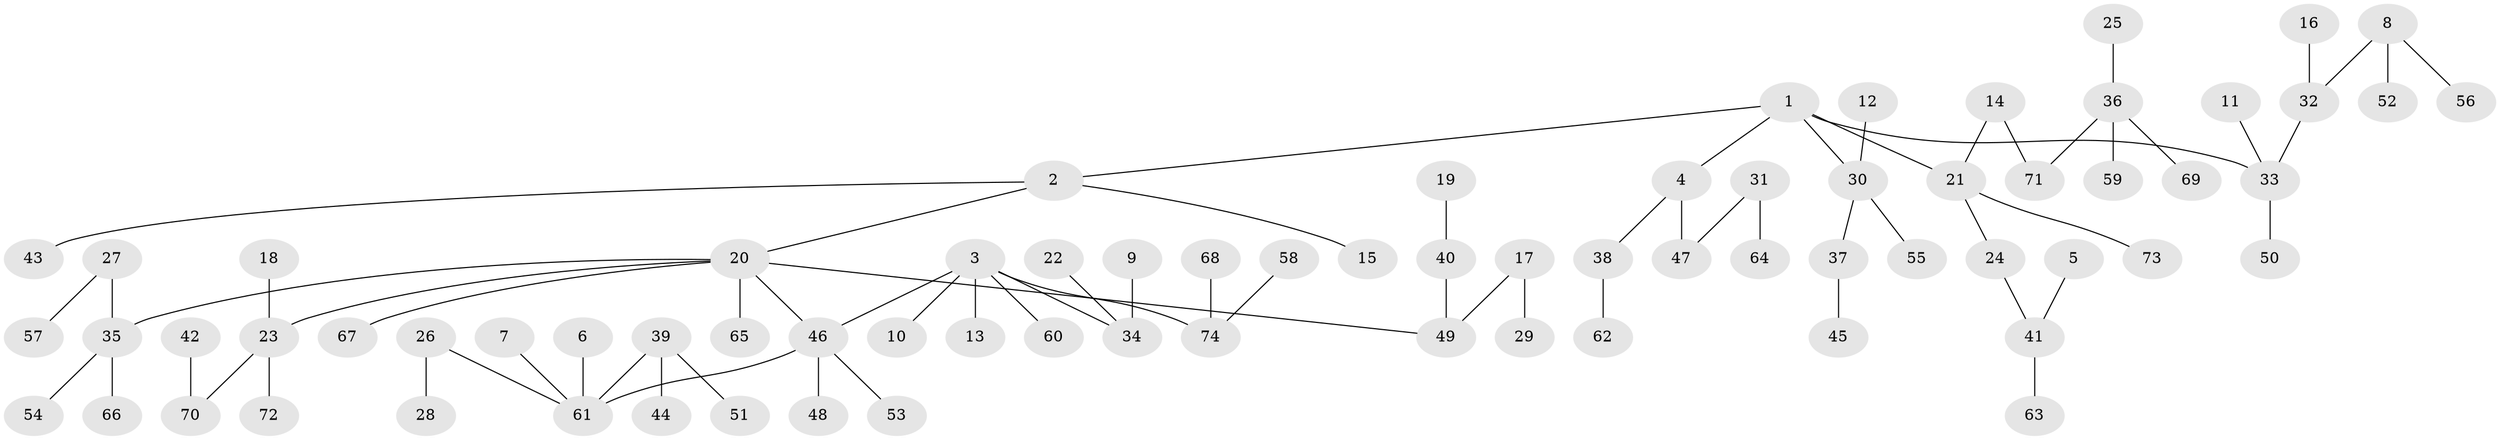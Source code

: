 // original degree distribution, {3: 0.11564625850340136, 5: 0.047619047619047616, 4: 0.08163265306122448, 1: 0.4965986394557823, 6: 0.006802721088435374, 2: 0.24489795918367346, 7: 0.006802721088435374}
// Generated by graph-tools (version 1.1) at 2025/50/03/09/25 03:50:21]
// undirected, 74 vertices, 73 edges
graph export_dot {
graph [start="1"]
  node [color=gray90,style=filled];
  1;
  2;
  3;
  4;
  5;
  6;
  7;
  8;
  9;
  10;
  11;
  12;
  13;
  14;
  15;
  16;
  17;
  18;
  19;
  20;
  21;
  22;
  23;
  24;
  25;
  26;
  27;
  28;
  29;
  30;
  31;
  32;
  33;
  34;
  35;
  36;
  37;
  38;
  39;
  40;
  41;
  42;
  43;
  44;
  45;
  46;
  47;
  48;
  49;
  50;
  51;
  52;
  53;
  54;
  55;
  56;
  57;
  58;
  59;
  60;
  61;
  62;
  63;
  64;
  65;
  66;
  67;
  68;
  69;
  70;
  71;
  72;
  73;
  74;
  1 -- 2 [weight=1.0];
  1 -- 4 [weight=1.0];
  1 -- 21 [weight=1.0];
  1 -- 30 [weight=1.0];
  1 -- 33 [weight=1.0];
  2 -- 15 [weight=1.0];
  2 -- 20 [weight=1.0];
  2 -- 43 [weight=1.0];
  3 -- 10 [weight=1.0];
  3 -- 13 [weight=1.0];
  3 -- 34 [weight=1.0];
  3 -- 46 [weight=1.0];
  3 -- 60 [weight=1.0];
  3 -- 74 [weight=1.0];
  4 -- 38 [weight=1.0];
  4 -- 47 [weight=1.0];
  5 -- 41 [weight=1.0];
  6 -- 61 [weight=1.0];
  7 -- 61 [weight=1.0];
  8 -- 32 [weight=1.0];
  8 -- 52 [weight=1.0];
  8 -- 56 [weight=1.0];
  9 -- 34 [weight=1.0];
  11 -- 33 [weight=1.0];
  12 -- 30 [weight=1.0];
  14 -- 21 [weight=1.0];
  14 -- 71 [weight=1.0];
  16 -- 32 [weight=1.0];
  17 -- 29 [weight=1.0];
  17 -- 49 [weight=1.0];
  18 -- 23 [weight=1.0];
  19 -- 40 [weight=1.0];
  20 -- 23 [weight=1.0];
  20 -- 35 [weight=1.0];
  20 -- 46 [weight=1.0];
  20 -- 49 [weight=1.0];
  20 -- 65 [weight=1.0];
  20 -- 67 [weight=1.0];
  21 -- 24 [weight=1.0];
  21 -- 73 [weight=1.0];
  22 -- 34 [weight=1.0];
  23 -- 70 [weight=1.0];
  23 -- 72 [weight=1.0];
  24 -- 41 [weight=1.0];
  25 -- 36 [weight=1.0];
  26 -- 28 [weight=1.0];
  26 -- 61 [weight=1.0];
  27 -- 35 [weight=1.0];
  27 -- 57 [weight=1.0];
  30 -- 37 [weight=1.0];
  30 -- 55 [weight=1.0];
  31 -- 47 [weight=1.0];
  31 -- 64 [weight=1.0];
  32 -- 33 [weight=1.0];
  33 -- 50 [weight=1.0];
  35 -- 54 [weight=1.0];
  35 -- 66 [weight=1.0];
  36 -- 59 [weight=1.0];
  36 -- 69 [weight=1.0];
  36 -- 71 [weight=1.0];
  37 -- 45 [weight=1.0];
  38 -- 62 [weight=1.0];
  39 -- 44 [weight=1.0];
  39 -- 51 [weight=1.0];
  39 -- 61 [weight=1.0];
  40 -- 49 [weight=1.0];
  41 -- 63 [weight=1.0];
  42 -- 70 [weight=1.0];
  46 -- 48 [weight=1.0];
  46 -- 53 [weight=1.0];
  46 -- 61 [weight=1.0];
  58 -- 74 [weight=1.0];
  68 -- 74 [weight=1.0];
}

